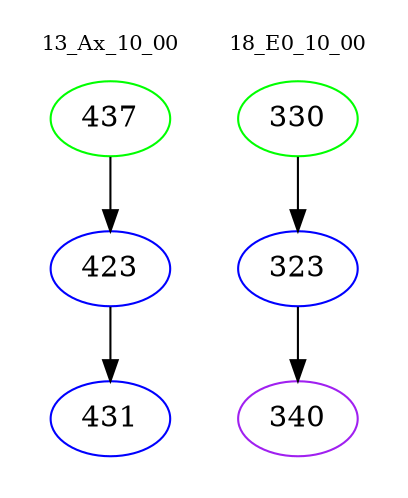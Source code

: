 digraph{
subgraph cluster_0 {
color = white
label = "13_Ax_10_00";
fontsize=10;
T0_437 [label="437", color="green"]
T0_437 -> T0_423 [color="black"]
T0_423 [label="423", color="blue"]
T0_423 -> T0_431 [color="black"]
T0_431 [label="431", color="blue"]
}
subgraph cluster_1 {
color = white
label = "18_E0_10_00";
fontsize=10;
T1_330 [label="330", color="green"]
T1_330 -> T1_323 [color="black"]
T1_323 [label="323", color="blue"]
T1_323 -> T1_340 [color="black"]
T1_340 [label="340", color="purple"]
}
}
